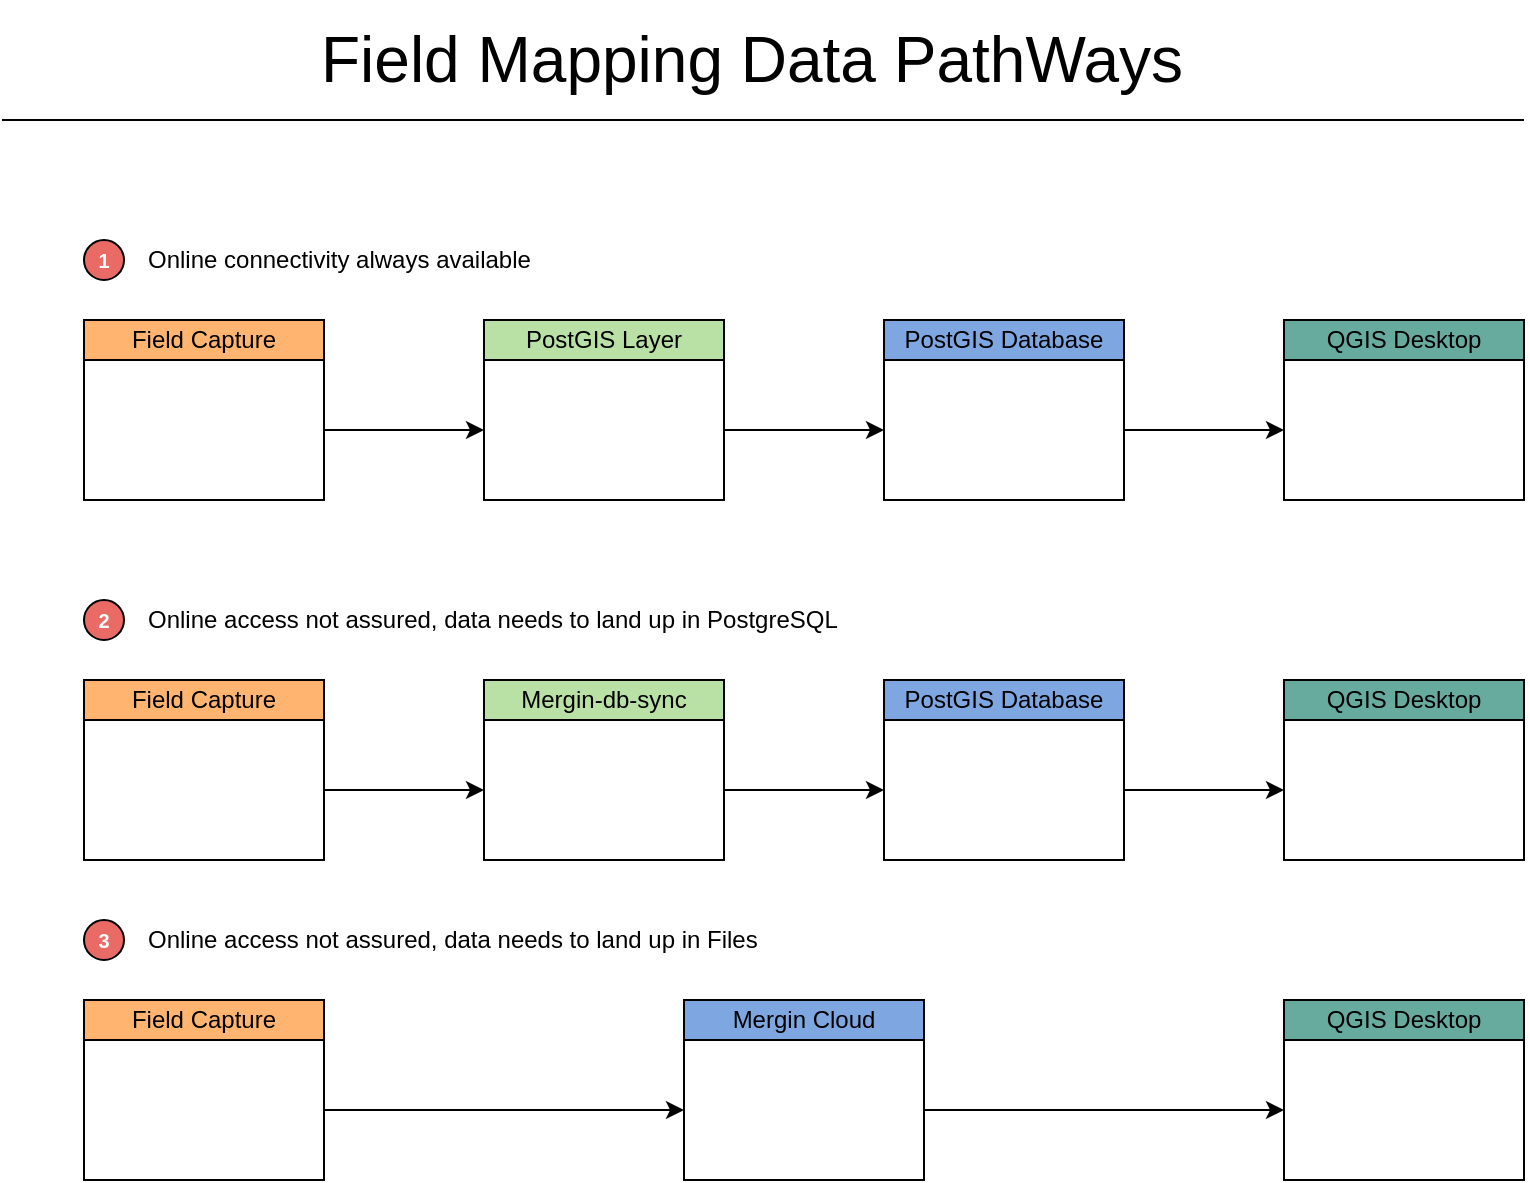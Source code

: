 <mxfile version="14.6.13" type="device"><diagram id="24yha5_cmyjv7CYN8J0o" name="Page-1"><mxGraphModel dx="950" dy="463" grid="1" gridSize="10" guides="1" tooltips="1" connect="1" arrows="1" fold="1" page="1" pageScale="1" pageWidth="827" pageHeight="1169" math="0" shadow="0"><root><mxCell id="0"/><mxCell id="1" parent="0"/><mxCell id="IYX7Y32p5ztS5TDmrQ6n-1" value="" style="group" vertex="1" connectable="0" parent="1"><mxGeometry x="480" y="180" width="120" height="90" as="geometry"/></mxCell><mxCell id="IYX7Y32p5ztS5TDmrQ6n-2" value="" style="rounded=0;whiteSpace=wrap;html=1;" vertex="1" parent="IYX7Y32p5ztS5TDmrQ6n-1"><mxGeometry y="20" width="120" height="70" as="geometry"/></mxCell><mxCell id="IYX7Y32p5ztS5TDmrQ6n-3" value="PostGIS Database" style="rounded=0;whiteSpace=wrap;html=1;fillColor=#7EA6E0;" vertex="1" parent="IYX7Y32p5ztS5TDmrQ6n-1"><mxGeometry width="120" height="20" as="geometry"/></mxCell><mxCell id="IYX7Y32p5ztS5TDmrQ6n-4" value="" style="group" vertex="1" connectable="0" parent="1"><mxGeometry x="80" y="180" width="120" height="90" as="geometry"/></mxCell><mxCell id="IYX7Y32p5ztS5TDmrQ6n-5" value="" style="rounded=0;whiteSpace=wrap;html=1;" vertex="1" parent="IYX7Y32p5ztS5TDmrQ6n-4"><mxGeometry y="20" width="120" height="70" as="geometry"/></mxCell><mxCell id="IYX7Y32p5ztS5TDmrQ6n-6" value="Field Capture" style="rounded=0;whiteSpace=wrap;html=1;fillColor=#FFB570;" vertex="1" parent="IYX7Y32p5ztS5TDmrQ6n-4"><mxGeometry width="120" height="20" as="geometry"/></mxCell><mxCell id="IYX7Y32p5ztS5TDmrQ6n-7" value="" style="group" vertex="1" connectable="0" parent="1"><mxGeometry x="280" y="180" width="120" height="90" as="geometry"/></mxCell><mxCell id="IYX7Y32p5ztS5TDmrQ6n-8" value="" style="rounded=0;whiteSpace=wrap;html=1;" vertex="1" parent="IYX7Y32p5ztS5TDmrQ6n-7"><mxGeometry y="20" width="120" height="70" as="geometry"/></mxCell><mxCell id="IYX7Y32p5ztS5TDmrQ6n-9" value="PostGIS Layer" style="rounded=0;whiteSpace=wrap;html=1;fillColor=#B9E0A5;" vertex="1" parent="IYX7Y32p5ztS5TDmrQ6n-7"><mxGeometry width="120" height="20" as="geometry"/></mxCell><mxCell id="IYX7Y32p5ztS5TDmrQ6n-10" value="" style="group" vertex="1" connectable="0" parent="1"><mxGeometry x="680" y="180" width="120" height="90" as="geometry"/></mxCell><mxCell id="IYX7Y32p5ztS5TDmrQ6n-11" value="" style="rounded=0;whiteSpace=wrap;html=1;" vertex="1" parent="IYX7Y32p5ztS5TDmrQ6n-10"><mxGeometry y="20" width="120" height="70" as="geometry"/></mxCell><mxCell id="IYX7Y32p5ztS5TDmrQ6n-12" value="QGIS Desktop" style="rounded=0;whiteSpace=wrap;html=1;fillColor=#67AB9F;" vertex="1" parent="IYX7Y32p5ztS5TDmrQ6n-10"><mxGeometry width="120" height="20" as="geometry"/></mxCell><mxCell id="IYX7Y32p5ztS5TDmrQ6n-13" value="Field Mapping Data PathWays" style="text;html=1;strokeColor=none;fillColor=none;align=center;verticalAlign=middle;whiteSpace=wrap;rounded=0;fontSize=32;" vertex="1" parent="1"><mxGeometry x="39" y="20" width="750" height="60" as="geometry"/></mxCell><mxCell id="IYX7Y32p5ztS5TDmrQ6n-14" value="" style="endArrow=none;html=1;fontSize=32;exitX=0;exitY=1;exitDx=0;exitDy=0;" edge="1" parent="1" source="IYX7Y32p5ztS5TDmrQ6n-13"><mxGeometry width="50" height="50" relative="1" as="geometry"><mxPoint x="230" y="350" as="sourcePoint"/><mxPoint x="800" y="80" as="targetPoint"/></mxGeometry></mxCell><mxCell id="IYX7Y32p5ztS5TDmrQ6n-15" value="1" style="ellipse;whiteSpace=wrap;html=1;fontSize=10;align=center;fillColor=#EA6B66;fontColor=#FFFFFF;fontStyle=1" vertex="1" parent="1"><mxGeometry x="80.0" y="140" width="20" height="20" as="geometry"/></mxCell><mxCell id="IYX7Y32p5ztS5TDmrQ6n-16" style="edgeStyle=orthogonalEdgeStyle;rounded=0;orthogonalLoop=1;jettySize=auto;html=1;" edge="1" parent="1" source="IYX7Y32p5ztS5TDmrQ6n-8" target="IYX7Y32p5ztS5TDmrQ6n-2"><mxGeometry relative="1" as="geometry"/></mxCell><mxCell id="IYX7Y32p5ztS5TDmrQ6n-17" style="edgeStyle=orthogonalEdgeStyle;rounded=0;orthogonalLoop=1;jettySize=auto;html=1;" edge="1" parent="1" source="IYX7Y32p5ztS5TDmrQ6n-2" target="IYX7Y32p5ztS5TDmrQ6n-11"><mxGeometry relative="1" as="geometry"/></mxCell><mxCell id="IYX7Y32p5ztS5TDmrQ6n-18" style="edgeStyle=orthogonalEdgeStyle;rounded=0;orthogonalLoop=1;jettySize=auto;html=1;entryX=0;entryY=0.5;entryDx=0;entryDy=0;" edge="1" parent="1" source="IYX7Y32p5ztS5TDmrQ6n-5" target="IYX7Y32p5ztS5TDmrQ6n-8"><mxGeometry relative="1" as="geometry"/></mxCell><mxCell id="IYX7Y32p5ztS5TDmrQ6n-19" value="Online connectivity always available" style="text;html=1;strokeColor=none;fillColor=none;align=left;verticalAlign=middle;whiteSpace=wrap;rounded=0;movable=0;resizable=0;rotatable=0;deletable=0;editable=0;connectable=0;" vertex="1" parent="1"><mxGeometry x="110" y="140" width="240" height="20" as="geometry"/></mxCell><mxCell id="IYX7Y32p5ztS5TDmrQ6n-20" value="" style="group" vertex="1" connectable="0" parent="1"><mxGeometry x="480" y="360" width="120" height="90" as="geometry"/></mxCell><mxCell id="IYX7Y32p5ztS5TDmrQ6n-21" value="" style="rounded=0;whiteSpace=wrap;html=1;" vertex="1" parent="IYX7Y32p5ztS5TDmrQ6n-20"><mxGeometry y="20" width="120" height="70" as="geometry"/></mxCell><mxCell id="IYX7Y32p5ztS5TDmrQ6n-22" value="PostGIS Database" style="rounded=0;whiteSpace=wrap;html=1;fillColor=#7EA6E0;" vertex="1" parent="IYX7Y32p5ztS5TDmrQ6n-20"><mxGeometry width="120" height="20" as="geometry"/></mxCell><mxCell id="IYX7Y32p5ztS5TDmrQ6n-23" value="" style="group" vertex="1" connectable="0" parent="1"><mxGeometry x="80" y="360" width="120" height="90" as="geometry"/></mxCell><mxCell id="IYX7Y32p5ztS5TDmrQ6n-24" value="" style="rounded=0;whiteSpace=wrap;html=1;" vertex="1" parent="IYX7Y32p5ztS5TDmrQ6n-23"><mxGeometry y="20" width="120" height="70" as="geometry"/></mxCell><mxCell id="IYX7Y32p5ztS5TDmrQ6n-25" value="Field Capture" style="rounded=0;whiteSpace=wrap;html=1;fillColor=#FFB570;" vertex="1" parent="IYX7Y32p5ztS5TDmrQ6n-23"><mxGeometry width="120" height="20" as="geometry"/></mxCell><mxCell id="IYX7Y32p5ztS5TDmrQ6n-26" value="" style="group" vertex="1" connectable="0" parent="1"><mxGeometry x="280" y="360" width="120" height="90" as="geometry"/></mxCell><mxCell id="IYX7Y32p5ztS5TDmrQ6n-27" value="" style="rounded=0;whiteSpace=wrap;html=1;" vertex="1" parent="IYX7Y32p5ztS5TDmrQ6n-26"><mxGeometry y="20" width="120" height="70" as="geometry"/></mxCell><mxCell id="IYX7Y32p5ztS5TDmrQ6n-28" value="Mergin-db-sync" style="rounded=0;whiteSpace=wrap;html=1;fillColor=#B9E0A5;" vertex="1" parent="IYX7Y32p5ztS5TDmrQ6n-26"><mxGeometry width="120" height="20" as="geometry"/></mxCell><mxCell id="IYX7Y32p5ztS5TDmrQ6n-29" value="" style="group" vertex="1" connectable="0" parent="1"><mxGeometry x="680" y="360" width="120" height="90" as="geometry"/></mxCell><mxCell id="IYX7Y32p5ztS5TDmrQ6n-30" value="" style="rounded=0;whiteSpace=wrap;html=1;" vertex="1" parent="IYX7Y32p5ztS5TDmrQ6n-29"><mxGeometry y="20" width="120" height="70" as="geometry"/></mxCell><mxCell id="IYX7Y32p5ztS5TDmrQ6n-31" value="QGIS Desktop" style="rounded=0;whiteSpace=wrap;html=1;fillColor=#67AB9F;" vertex="1" parent="IYX7Y32p5ztS5TDmrQ6n-29"><mxGeometry width="120" height="20" as="geometry"/></mxCell><mxCell id="IYX7Y32p5ztS5TDmrQ6n-32" value="2" style="ellipse;whiteSpace=wrap;html=1;fontSize=10;align=center;fillColor=#EA6B66;fontColor=#FFFFFF;fontStyle=1" vertex="1" parent="1"><mxGeometry x="80.0" y="320" width="20" height="20" as="geometry"/></mxCell><mxCell id="IYX7Y32p5ztS5TDmrQ6n-33" style="edgeStyle=orthogonalEdgeStyle;rounded=0;orthogonalLoop=1;jettySize=auto;html=1;" edge="1" parent="1" source="IYX7Y32p5ztS5TDmrQ6n-27" target="IYX7Y32p5ztS5TDmrQ6n-21"><mxGeometry relative="1" as="geometry"/></mxCell><mxCell id="IYX7Y32p5ztS5TDmrQ6n-34" style="edgeStyle=orthogonalEdgeStyle;rounded=0;orthogonalLoop=1;jettySize=auto;html=1;" edge="1" parent="1" source="IYX7Y32p5ztS5TDmrQ6n-21" target="IYX7Y32p5ztS5TDmrQ6n-30"><mxGeometry relative="1" as="geometry"/></mxCell><mxCell id="IYX7Y32p5ztS5TDmrQ6n-35" style="edgeStyle=orthogonalEdgeStyle;rounded=0;orthogonalLoop=1;jettySize=auto;html=1;entryX=0;entryY=0.5;entryDx=0;entryDy=0;" edge="1" parent="1" source="IYX7Y32p5ztS5TDmrQ6n-24" target="IYX7Y32p5ztS5TDmrQ6n-27"><mxGeometry relative="1" as="geometry"/></mxCell><mxCell id="IYX7Y32p5ztS5TDmrQ6n-37" value="Online access not assured, data needs to land up in PostgreSQL" style="text;html=1;strokeColor=none;fillColor=none;align=left;verticalAlign=middle;whiteSpace=wrap;rounded=0;" vertex="1" parent="1"><mxGeometry x="110" y="320" width="360" height="20" as="geometry"/></mxCell><mxCell id="IYX7Y32p5ztS5TDmrQ6n-38" value="" style="group" vertex="1" connectable="0" parent="1"><mxGeometry x="380" y="520" width="120" height="90" as="geometry"/></mxCell><mxCell id="IYX7Y32p5ztS5TDmrQ6n-39" value="" style="rounded=0;whiteSpace=wrap;html=1;" vertex="1" parent="IYX7Y32p5ztS5TDmrQ6n-38"><mxGeometry y="20" width="120" height="70" as="geometry"/></mxCell><mxCell id="IYX7Y32p5ztS5TDmrQ6n-40" value="Mergin Cloud" style="rounded=0;whiteSpace=wrap;html=1;fillColor=#7EA6E0;" vertex="1" parent="IYX7Y32p5ztS5TDmrQ6n-38"><mxGeometry width="120" height="20" as="geometry"/></mxCell><mxCell id="IYX7Y32p5ztS5TDmrQ6n-41" value="" style="group" vertex="1" connectable="0" parent="1"><mxGeometry x="80" y="520" width="120" height="90" as="geometry"/></mxCell><mxCell id="IYX7Y32p5ztS5TDmrQ6n-42" value="" style="rounded=0;whiteSpace=wrap;html=1;" vertex="1" parent="IYX7Y32p5ztS5TDmrQ6n-41"><mxGeometry y="20" width="120" height="70" as="geometry"/></mxCell><mxCell id="IYX7Y32p5ztS5TDmrQ6n-43" value="Field Capture" style="rounded=0;whiteSpace=wrap;html=1;fillColor=#FFB570;" vertex="1" parent="IYX7Y32p5ztS5TDmrQ6n-41"><mxGeometry width="120" height="20" as="geometry"/></mxCell><mxCell id="IYX7Y32p5ztS5TDmrQ6n-47" value="" style="group" vertex="1" connectable="0" parent="1"><mxGeometry x="680" y="520" width="120" height="90" as="geometry"/></mxCell><mxCell id="IYX7Y32p5ztS5TDmrQ6n-48" value="" style="rounded=0;whiteSpace=wrap;html=1;" vertex="1" parent="IYX7Y32p5ztS5TDmrQ6n-47"><mxGeometry y="20" width="120" height="70" as="geometry"/></mxCell><mxCell id="IYX7Y32p5ztS5TDmrQ6n-49" value="QGIS Desktop" style="rounded=0;whiteSpace=wrap;html=1;fillColor=#67AB9F;" vertex="1" parent="IYX7Y32p5ztS5TDmrQ6n-47"><mxGeometry width="120" height="20" as="geometry"/></mxCell><mxCell id="IYX7Y32p5ztS5TDmrQ6n-50" value="3" style="ellipse;whiteSpace=wrap;html=1;fontSize=10;align=center;fillColor=#EA6B66;fontColor=#FFFFFF;fontStyle=1" vertex="1" parent="1"><mxGeometry x="80.0" y="480" width="20" height="20" as="geometry"/></mxCell><mxCell id="IYX7Y32p5ztS5TDmrQ6n-51" style="edgeStyle=orthogonalEdgeStyle;rounded=0;orthogonalLoop=1;jettySize=auto;html=1;exitX=1;exitY=0.5;exitDx=0;exitDy=0;" edge="1" parent="1" source="IYX7Y32p5ztS5TDmrQ6n-42" target="IYX7Y32p5ztS5TDmrQ6n-39"><mxGeometry relative="1" as="geometry"><mxPoint x="400" y="575" as="sourcePoint"/></mxGeometry></mxCell><mxCell id="IYX7Y32p5ztS5TDmrQ6n-52" style="edgeStyle=orthogonalEdgeStyle;rounded=0;orthogonalLoop=1;jettySize=auto;html=1;" edge="1" parent="1" source="IYX7Y32p5ztS5TDmrQ6n-39" target="IYX7Y32p5ztS5TDmrQ6n-48"><mxGeometry relative="1" as="geometry"/></mxCell><mxCell id="IYX7Y32p5ztS5TDmrQ6n-54" value="Online access not assured, data needs to land up in Files" style="text;html=1;strokeColor=none;fillColor=none;align=left;verticalAlign=middle;whiteSpace=wrap;rounded=0;" vertex="1" parent="1"><mxGeometry x="110" y="480" width="360" height="20" as="geometry"/></mxCell></root></mxGraphModel></diagram></mxfile>
